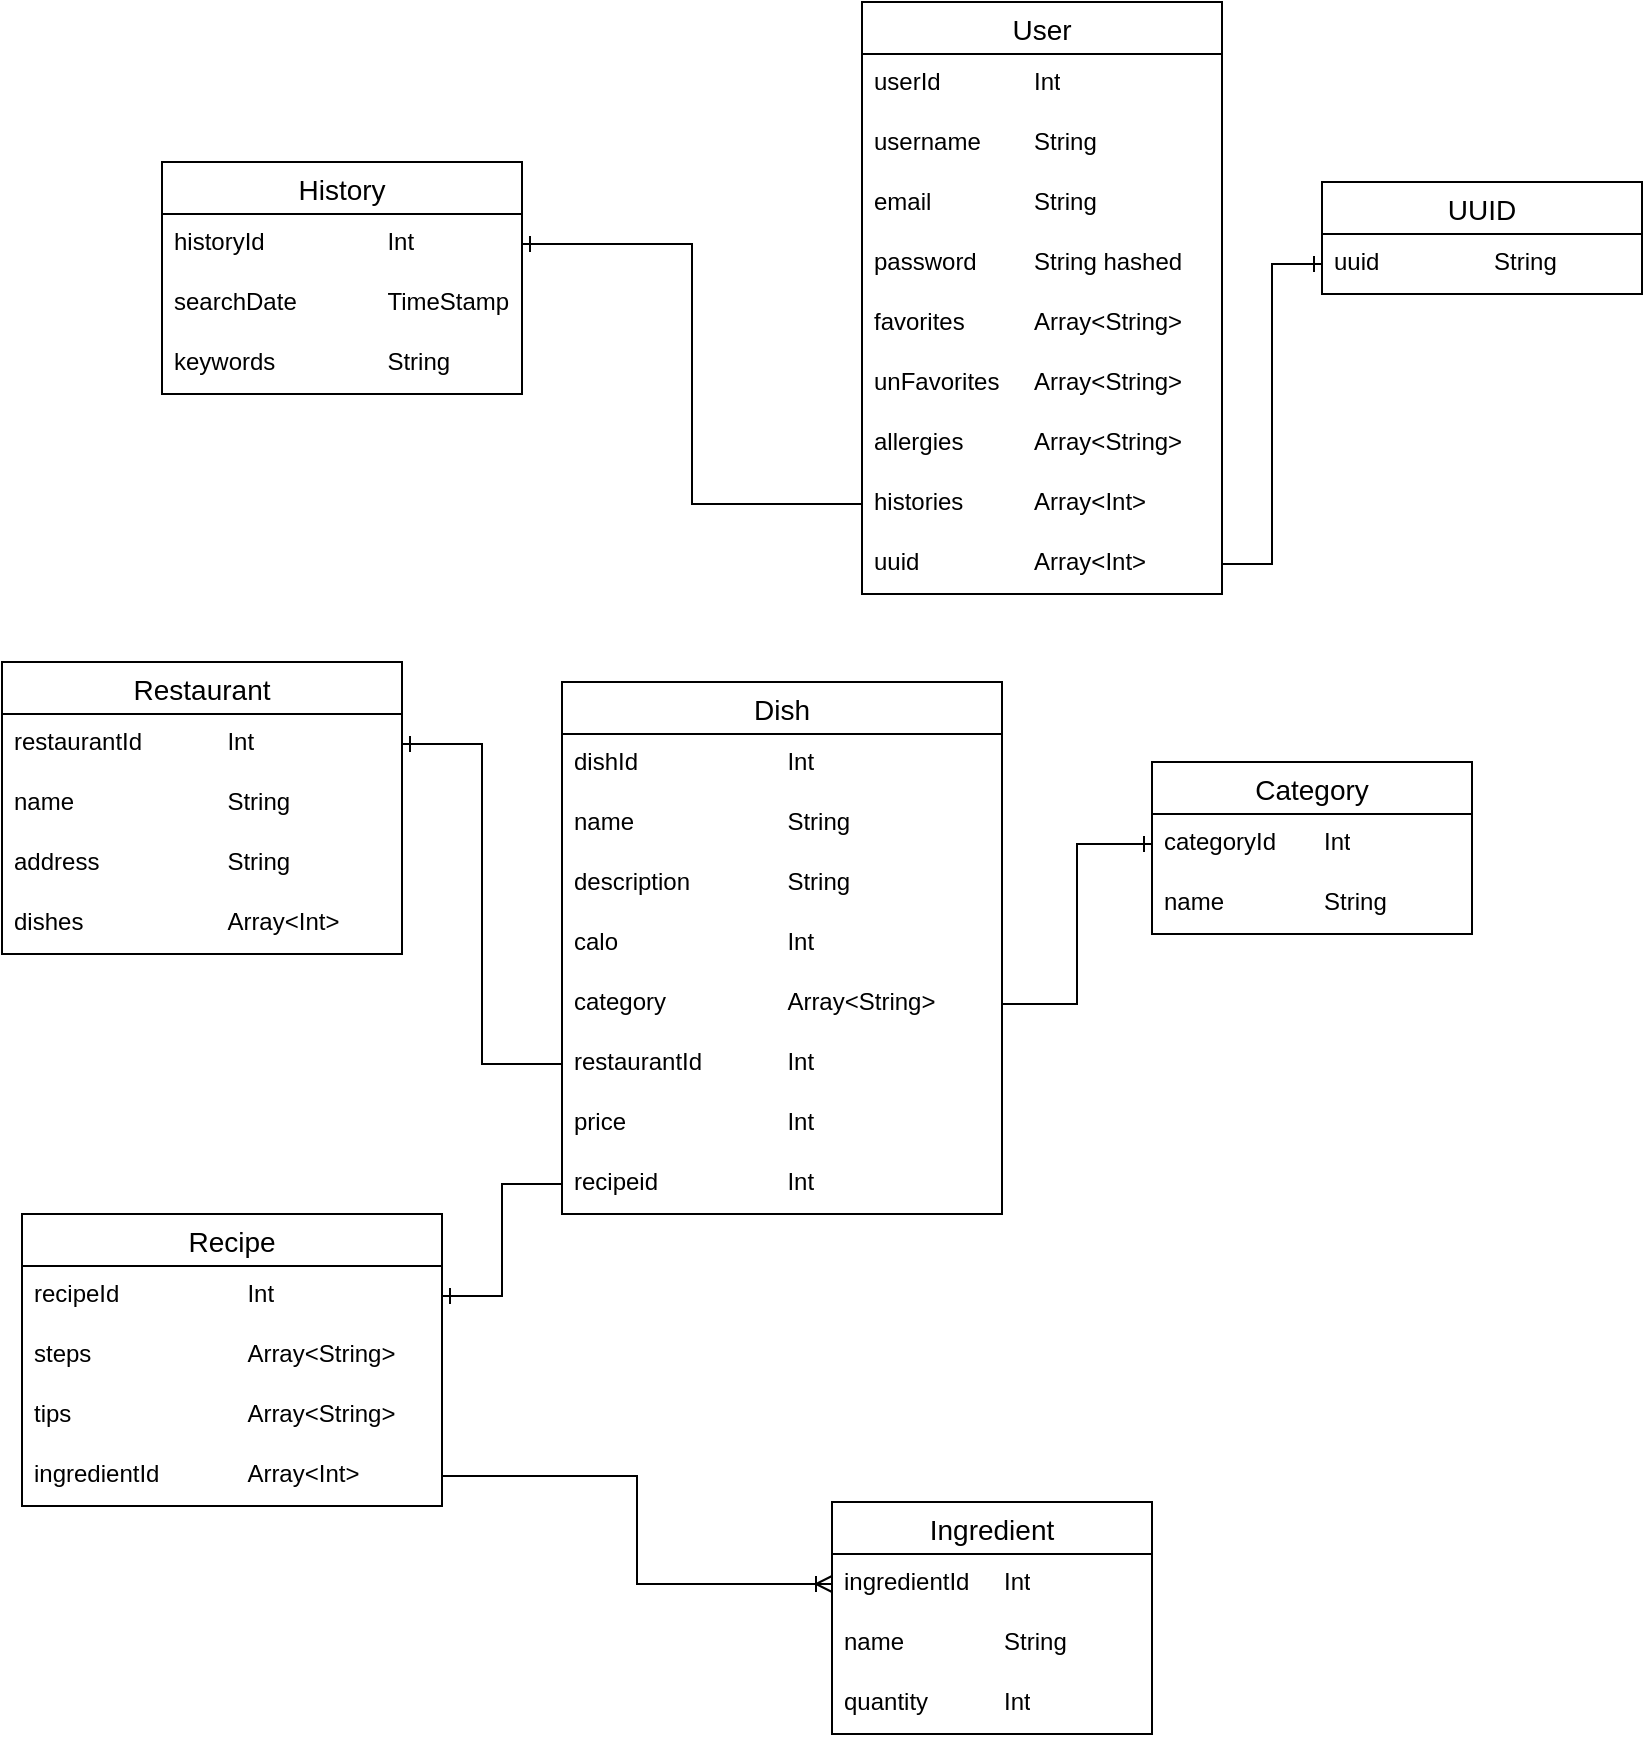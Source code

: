 <mxfile version="24.4.15" type="github">
  <diagram id="R2lEEEUBdFMjLlhIrx00" name="Page-1">
    <mxGraphModel dx="1026" dy="593" grid="1" gridSize="10" guides="1" tooltips="1" connect="1" arrows="1" fold="1" page="1" pageScale="1" pageWidth="850" pageHeight="1100" math="0" shadow="0" extFonts="Permanent Marker^https://fonts.googleapis.com/css?family=Permanent+Marker">
      <root>
        <mxCell id="0" />
        <mxCell id="1" parent="0" />
        <mxCell id="ynm2-Su02D72nQ_C_Wjo-33" value="Recipe" style="swimlane;fontStyle=0;childLayout=stackLayout;horizontal=1;startSize=26;horizontalStack=0;resizeParent=1;resizeParentMax=0;resizeLast=0;collapsible=1;marginBottom=0;align=center;fontSize=14;" parent="1" vertex="1">
          <mxGeometry x="20" y="656" width="210" height="146" as="geometry" />
        </mxCell>
        <mxCell id="ynm2-Su02D72nQ_C_Wjo-63" value="recipeId&amp;nbsp;&lt;span style=&quot;white-space: pre;&quot;&gt;&#x9;&lt;span style=&quot;white-space: pre;&quot;&gt;&#x9;&lt;/span&gt;&lt;span style=&quot;white-space: pre;&quot;&gt;&#x9;Int&lt;/span&gt;&lt;/span&gt;" style="text;strokeColor=none;fillColor=none;spacingLeft=4;spacingRight=4;overflow=hidden;rotatable=0;points=[[0,0.5],[1,0.5]];portConstraint=eastwest;fontSize=12;whiteSpace=wrap;html=1;" parent="ynm2-Su02D72nQ_C_Wjo-33" vertex="1">
          <mxGeometry y="26" width="210" height="30" as="geometry" />
        </mxCell>
        <mxCell id="ynm2-Su02D72nQ_C_Wjo-34" value="steps &lt;span style=&quot;white-space: pre;&quot;&gt;&#x9;&lt;span style=&quot;white-space: pre;&quot;&gt;&#x9;&lt;/span&gt;&lt;span style=&quot;white-space: pre;&quot;&gt;&#x9;&lt;/span&gt;&lt;/span&gt;Array&amp;lt;String&amp;gt;" style="text;strokeColor=none;fillColor=none;spacingLeft=4;spacingRight=4;overflow=hidden;rotatable=0;points=[[0,0.5],[1,0.5]];portConstraint=eastwest;fontSize=12;whiteSpace=wrap;html=1;" parent="ynm2-Su02D72nQ_C_Wjo-33" vertex="1">
          <mxGeometry y="56" width="210" height="30" as="geometry" />
        </mxCell>
        <mxCell id="ynm2-Su02D72nQ_C_Wjo-35" value="tips &lt;span style=&quot;white-space: pre;&quot;&gt;&#x9;&lt;/span&gt;&lt;span style=&quot;white-space: pre;&quot;&gt;&#x9;&lt;span style=&quot;white-space: pre;&quot;&gt;&#x9;&lt;/span&gt;&lt;span style=&quot;white-space: pre;&quot;&gt;&#x9;&lt;/span&gt;&lt;/span&gt;Array&amp;lt;String&amp;gt;" style="text;strokeColor=none;fillColor=none;spacingLeft=4;spacingRight=4;overflow=hidden;rotatable=0;points=[[0,0.5],[1,0.5]];portConstraint=eastwest;fontSize=12;whiteSpace=wrap;html=1;" parent="ynm2-Su02D72nQ_C_Wjo-33" vertex="1">
          <mxGeometry y="86" width="210" height="30" as="geometry" />
        </mxCell>
        <mxCell id="ynm2-Su02D72nQ_C_Wjo-36" value="ingredientId &lt;span style=&quot;white-space: pre;&quot;&gt;&#x9;&lt;/span&gt;&lt;span style=&quot;white-space: pre;&quot;&gt;&#x9;&lt;/span&gt;Array&amp;lt;Int&amp;gt;" style="text;strokeColor=none;fillColor=none;spacingLeft=4;spacingRight=4;overflow=hidden;rotatable=0;points=[[0,0.5],[1,0.5]];portConstraint=eastwest;fontSize=12;whiteSpace=wrap;html=1;" parent="ynm2-Su02D72nQ_C_Wjo-33" vertex="1">
          <mxGeometry y="116" width="210" height="30" as="geometry" />
        </mxCell>
        <mxCell id="ynm2-Su02D72nQ_C_Wjo-37" value="Restaurant" style="swimlane;fontStyle=0;childLayout=stackLayout;horizontal=1;startSize=26;horizontalStack=0;resizeParent=1;resizeParentMax=0;resizeLast=0;collapsible=1;marginBottom=0;align=center;fontSize=14;" parent="1" vertex="1">
          <mxGeometry x="10" y="380" width="200" height="146" as="geometry" />
        </mxCell>
        <mxCell id="ynm2-Su02D72nQ_C_Wjo-38" value="restaurantId&lt;span style=&quot;white-space: pre;&quot;&gt;&#x9;&lt;/span&gt;&lt;span style=&quot;white-space: pre;&quot;&gt;&#x9;Int&lt;/span&gt;" style="text;strokeColor=none;fillColor=none;spacingLeft=4;spacingRight=4;overflow=hidden;rotatable=0;points=[[0,0.5],[1,0.5]];portConstraint=eastwest;fontSize=12;whiteSpace=wrap;html=1;" parent="ynm2-Su02D72nQ_C_Wjo-37" vertex="1">
          <mxGeometry y="26" width="200" height="30" as="geometry" />
        </mxCell>
        <mxCell id="ynm2-Su02D72nQ_C_Wjo-39" value="name&lt;span style=&quot;white-space: pre;&quot;&gt;&#x9;&lt;/span&gt;&lt;span style=&quot;white-space: pre;&quot;&gt;&#x9;&lt;/span&gt;&lt;span style=&quot;white-space: pre;&quot;&gt;&#x9;String&lt;/span&gt;" style="text;strokeColor=none;fillColor=none;spacingLeft=4;spacingRight=4;overflow=hidden;rotatable=0;points=[[0,0.5],[1,0.5]];portConstraint=eastwest;fontSize=12;whiteSpace=wrap;html=1;" parent="ynm2-Su02D72nQ_C_Wjo-37" vertex="1">
          <mxGeometry y="56" width="200" height="30" as="geometry" />
        </mxCell>
        <mxCell id="ynm2-Su02D72nQ_C_Wjo-40" value="address&lt;span style=&quot;white-space: pre;&quot;&gt;&#x9;&lt;/span&gt;&lt;span style=&quot;white-space: pre;&quot;&gt;&#x9;&lt;/span&gt;&lt;span style=&quot;white-space: pre;&quot;&gt;&#x9;String&lt;/span&gt;" style="text;strokeColor=none;fillColor=none;spacingLeft=4;spacingRight=4;overflow=hidden;rotatable=0;points=[[0,0.5],[1,0.5]];portConstraint=eastwest;fontSize=12;whiteSpace=wrap;html=1;" parent="ynm2-Su02D72nQ_C_Wjo-37" vertex="1">
          <mxGeometry y="86" width="200" height="30" as="geometry" />
        </mxCell>
        <mxCell id="ynm2-Su02D72nQ_C_Wjo-51" value="dishes&lt;span style=&quot;white-space: pre;&quot;&gt;&#x9;&lt;/span&gt;&lt;span style=&quot;white-space: pre;&quot;&gt;&#x9;&lt;/span&gt;&lt;span style=&quot;white-space: pre;&quot;&gt;&#x9;Array&amp;lt;Int&amp;gt;&lt;/span&gt;" style="text;strokeColor=none;fillColor=none;spacingLeft=4;spacingRight=4;overflow=hidden;rotatable=0;points=[[0,0.5],[1,0.5]];portConstraint=eastwest;fontSize=12;whiteSpace=wrap;html=1;" parent="ynm2-Su02D72nQ_C_Wjo-37" vertex="1">
          <mxGeometry y="116" width="200" height="30" as="geometry" />
        </mxCell>
        <mxCell id="ynm2-Su02D72nQ_C_Wjo-42" value="Category" style="swimlane;fontStyle=0;childLayout=stackLayout;horizontal=1;startSize=26;horizontalStack=0;resizeParent=1;resizeParentMax=0;resizeLast=0;collapsible=1;marginBottom=0;align=center;fontSize=14;" parent="1" vertex="1">
          <mxGeometry x="585" y="430" width="160" height="86" as="geometry" />
        </mxCell>
        <mxCell id="ynm2-Su02D72nQ_C_Wjo-43" value="categoryId&lt;span style=&quot;white-space: pre;&quot;&gt;&#x9;Int&lt;/span&gt;" style="text;strokeColor=none;fillColor=none;spacingLeft=4;spacingRight=4;overflow=hidden;rotatable=0;points=[[0,0.5],[1,0.5]];portConstraint=eastwest;fontSize=12;whiteSpace=wrap;html=1;" parent="ynm2-Su02D72nQ_C_Wjo-42" vertex="1">
          <mxGeometry y="26" width="160" height="30" as="geometry" />
        </mxCell>
        <mxCell id="ynm2-Su02D72nQ_C_Wjo-44" value="name&lt;span style=&quot;white-space: pre;&quot;&gt;&#x9;&lt;/span&gt;&lt;span style=&quot;white-space: pre;&quot;&gt;&#x9;String&lt;/span&gt;" style="text;strokeColor=none;fillColor=none;spacingLeft=4;spacingRight=4;overflow=hidden;rotatable=0;points=[[0,0.5],[1,0.5]];portConstraint=eastwest;fontSize=12;whiteSpace=wrap;html=1;" parent="ynm2-Su02D72nQ_C_Wjo-42" vertex="1">
          <mxGeometry y="56" width="160" height="30" as="geometry" />
        </mxCell>
        <mxCell id="ynm2-Su02D72nQ_C_Wjo-46" value="Ingredient" style="swimlane;fontStyle=0;childLayout=stackLayout;horizontal=1;startSize=26;horizontalStack=0;resizeParent=1;resizeParentMax=0;resizeLast=0;collapsible=1;marginBottom=0;align=center;fontSize=14;" parent="1" vertex="1">
          <mxGeometry x="425" y="800" width="160" height="116" as="geometry" />
        </mxCell>
        <mxCell id="ynm2-Su02D72nQ_C_Wjo-47" value="ingredientId&amp;nbsp;&lt;span style=&quot;white-space: pre;&quot;&gt;&#x9;Int&lt;/span&gt;" style="text;strokeColor=none;fillColor=none;spacingLeft=4;spacingRight=4;overflow=hidden;rotatable=0;points=[[0,0.5],[1,0.5]];portConstraint=eastwest;fontSize=12;whiteSpace=wrap;html=1;" parent="ynm2-Su02D72nQ_C_Wjo-46" vertex="1">
          <mxGeometry y="26" width="160" height="30" as="geometry" />
        </mxCell>
        <mxCell id="ynm2-Su02D72nQ_C_Wjo-48" value="name&lt;span style=&quot;white-space: pre;&quot;&gt;&#x9;&lt;/span&gt;&lt;span style=&quot;white-space: pre;&quot;&gt;&#x9;String&lt;/span&gt;" style="text;strokeColor=none;fillColor=none;spacingLeft=4;spacingRight=4;overflow=hidden;rotatable=0;points=[[0,0.5],[1,0.5]];portConstraint=eastwest;fontSize=12;whiteSpace=wrap;html=1;" parent="ynm2-Su02D72nQ_C_Wjo-46" vertex="1">
          <mxGeometry y="56" width="160" height="30" as="geometry" />
        </mxCell>
        <mxCell id="ynm2-Su02D72nQ_C_Wjo-49" value="quantity&lt;span style=&quot;white-space: pre;&quot;&gt;&#x9;&lt;/span&gt;&lt;span style=&quot;white-space: pre;&quot;&gt;&#x9;Int&lt;/span&gt;" style="text;strokeColor=none;fillColor=none;spacingLeft=4;spacingRight=4;overflow=hidden;rotatable=0;points=[[0,0.5],[1,0.5]];portConstraint=eastwest;fontSize=12;whiteSpace=wrap;html=1;" parent="ynm2-Su02D72nQ_C_Wjo-46" vertex="1">
          <mxGeometry y="86" width="160" height="30" as="geometry" />
        </mxCell>
        <mxCell id="ynm2-Su02D72nQ_C_Wjo-50" style="edgeStyle=orthogonalEdgeStyle;rounded=0;orthogonalLoop=1;jettySize=auto;html=1;exitX=1;exitY=0.5;exitDx=0;exitDy=0;entryX=0;entryY=0.5;entryDx=0;entryDy=0;endArrow=ERoneToMany;endFill=0;" parent="1" source="ynm2-Su02D72nQ_C_Wjo-36" target="ynm2-Su02D72nQ_C_Wjo-47" edge="1">
          <mxGeometry relative="1" as="geometry" />
        </mxCell>
        <mxCell id="ynm2-Su02D72nQ_C_Wjo-52" value="Dish" style="swimlane;fontStyle=0;childLayout=stackLayout;horizontal=1;startSize=26;horizontalStack=0;resizeParent=1;resizeParentMax=0;resizeLast=0;collapsible=1;marginBottom=0;align=center;fontSize=14;" parent="1" vertex="1">
          <mxGeometry x="290" y="390" width="220" height="266" as="geometry" />
        </mxCell>
        <mxCell id="ynm2-Su02D72nQ_C_Wjo-53" value="dishId&lt;span style=&quot;white-space: pre;&quot;&gt;&#x9;&lt;/span&gt;&lt;span style=&quot;white-space: pre;&quot;&gt;&#x9;&lt;/span&gt;&lt;span style=&quot;white-space: pre;&quot;&gt;&#x9;Int&lt;/span&gt;" style="text;strokeColor=none;fillColor=none;spacingLeft=4;spacingRight=4;overflow=hidden;rotatable=0;points=[[0,0.5],[1,0.5]];portConstraint=eastwest;fontSize=12;whiteSpace=wrap;html=1;" parent="ynm2-Su02D72nQ_C_Wjo-52" vertex="1">
          <mxGeometry y="26" width="220" height="30" as="geometry" />
        </mxCell>
        <mxCell id="ynm2-Su02D72nQ_C_Wjo-54" value="name&lt;span style=&quot;white-space: pre;&quot;&gt;&#x9;&lt;/span&gt;&lt;span style=&quot;white-space: pre;&quot;&gt;&#x9;&lt;/span&gt;&lt;span style=&quot;white-space: pre;&quot;&gt;&#x9;String&lt;/span&gt;" style="text;strokeColor=none;fillColor=none;spacingLeft=4;spacingRight=4;overflow=hidden;rotatable=0;points=[[0,0.5],[1,0.5]];portConstraint=eastwest;fontSize=12;whiteSpace=wrap;html=1;" parent="ynm2-Su02D72nQ_C_Wjo-52" vertex="1">
          <mxGeometry y="56" width="220" height="30" as="geometry" />
        </mxCell>
        <mxCell id="ynm2-Su02D72nQ_C_Wjo-55" value="description&lt;span style=&quot;white-space: pre;&quot;&gt;&#x9;&lt;/span&gt;&lt;span style=&quot;white-space: pre;&quot;&gt;&#x9;String&lt;/span&gt;" style="text;strokeColor=none;fillColor=none;spacingLeft=4;spacingRight=4;overflow=hidden;rotatable=0;points=[[0,0.5],[1,0.5]];portConstraint=eastwest;fontSize=12;whiteSpace=wrap;html=1;" parent="ynm2-Su02D72nQ_C_Wjo-52" vertex="1">
          <mxGeometry y="86" width="220" height="30" as="geometry" />
        </mxCell>
        <mxCell id="ynm2-Su02D72nQ_C_Wjo-56" value="calo&lt;span style=&quot;white-space: pre;&quot;&gt;&#x9;&lt;/span&gt;&lt;span style=&quot;white-space: pre;&quot;&gt;&#x9;&lt;/span&gt;&lt;span style=&quot;white-space: pre;&quot;&gt;&#x9;&lt;/span&gt;&lt;span style=&quot;white-space: pre;&quot;&gt;&#x9;Int&lt;/span&gt;" style="text;strokeColor=none;fillColor=none;spacingLeft=4;spacingRight=4;overflow=hidden;rotatable=0;points=[[0,0.5],[1,0.5]];portConstraint=eastwest;fontSize=12;whiteSpace=wrap;html=1;" parent="ynm2-Su02D72nQ_C_Wjo-52" vertex="1">
          <mxGeometry y="116" width="220" height="30" as="geometry" />
        </mxCell>
        <mxCell id="ynm2-Su02D72nQ_C_Wjo-57" value="category&lt;span style=&quot;white-space: pre;&quot;&gt;&#x9;&lt;/span&gt;&lt;span style=&quot;white-space: pre;&quot;&gt;&#x9;&lt;span style=&quot;white-space: pre;&quot;&gt;&#x9;Array&amp;lt;String&amp;gt;&lt;/span&gt;&lt;/span&gt;" style="text;strokeColor=none;fillColor=none;spacingLeft=4;spacingRight=4;overflow=hidden;rotatable=0;points=[[0,0.5],[1,0.5]];portConstraint=eastwest;fontSize=12;whiteSpace=wrap;html=1;" parent="ynm2-Su02D72nQ_C_Wjo-52" vertex="1">
          <mxGeometry y="146" width="220" height="30" as="geometry" />
        </mxCell>
        <mxCell id="ynm2-Su02D72nQ_C_Wjo-58" value="restaurantId&lt;span style=&quot;white-space: pre;&quot;&gt;&#x9;&lt;/span&gt;&lt;span style=&quot;white-space: pre;&quot;&gt;&#x9;Int&lt;/span&gt;" style="text;strokeColor=none;fillColor=none;spacingLeft=4;spacingRight=4;overflow=hidden;rotatable=0;points=[[0,0.5],[1,0.5]];portConstraint=eastwest;fontSize=12;whiteSpace=wrap;html=1;" parent="ynm2-Su02D72nQ_C_Wjo-52" vertex="1">
          <mxGeometry y="176" width="220" height="30" as="geometry" />
        </mxCell>
        <mxCell id="ynm2-Su02D72nQ_C_Wjo-61" value="price&lt;span style=&quot;white-space: pre;&quot;&gt;&#x9;&lt;/span&gt;&lt;span style=&quot;white-space: pre;&quot;&gt;&#x9;&lt;span style=&quot;white-space: pre;&quot;&gt;&#x9;&lt;/span&gt;Int&lt;/span&gt;" style="text;strokeColor=none;fillColor=none;spacingLeft=4;spacingRight=4;overflow=hidden;rotatable=0;points=[[0,0.5],[1,0.5]];portConstraint=eastwest;fontSize=12;whiteSpace=wrap;html=1;" parent="ynm2-Su02D72nQ_C_Wjo-52" vertex="1">
          <mxGeometry y="206" width="220" height="30" as="geometry" />
        </mxCell>
        <mxCell id="ynm2-Su02D72nQ_C_Wjo-62" value="recipeid&lt;span style=&quot;white-space: pre;&quot;&gt;&#x9;&lt;/span&gt;&lt;span style=&quot;white-space: pre;&quot;&gt;&#x9;&lt;span style=&quot;white-space: pre;&quot;&gt;&#x9;&lt;/span&gt;Int&lt;/span&gt;" style="text;strokeColor=none;fillColor=none;spacingLeft=4;spacingRight=4;overflow=hidden;rotatable=0;points=[[0,0.5],[1,0.5]];portConstraint=eastwest;fontSize=12;whiteSpace=wrap;html=1;" parent="ynm2-Su02D72nQ_C_Wjo-52" vertex="1">
          <mxGeometry y="236" width="220" height="30" as="geometry" />
        </mxCell>
        <mxCell id="ynm2-Su02D72nQ_C_Wjo-59" style="edgeStyle=orthogonalEdgeStyle;rounded=0;orthogonalLoop=1;jettySize=auto;html=1;exitX=0;exitY=0.5;exitDx=0;exitDy=0;entryX=1;entryY=0.5;entryDx=0;entryDy=0;endArrow=ERone;endFill=0;" parent="1" source="ynm2-Su02D72nQ_C_Wjo-58" target="ynm2-Su02D72nQ_C_Wjo-38" edge="1">
          <mxGeometry relative="1" as="geometry" />
        </mxCell>
        <mxCell id="ynm2-Su02D72nQ_C_Wjo-64" style="edgeStyle=orthogonalEdgeStyle;rounded=0;orthogonalLoop=1;jettySize=auto;html=1;exitX=0;exitY=0.5;exitDx=0;exitDy=0;entryX=1;entryY=0.5;entryDx=0;entryDy=0;endArrow=ERone;endFill=0;" parent="1" source="ynm2-Su02D72nQ_C_Wjo-62" target="ynm2-Su02D72nQ_C_Wjo-63" edge="1">
          <mxGeometry relative="1" as="geometry" />
        </mxCell>
        <mxCell id="ynm2-Su02D72nQ_C_Wjo-65" value="History" style="swimlane;fontStyle=0;childLayout=stackLayout;horizontal=1;startSize=26;horizontalStack=0;resizeParent=1;resizeParentMax=0;resizeLast=0;collapsible=1;marginBottom=0;align=center;fontSize=14;" parent="1" vertex="1">
          <mxGeometry x="90" y="130" width="180" height="116" as="geometry" />
        </mxCell>
        <mxCell id="ynm2-Su02D72nQ_C_Wjo-66" value="historyId&lt;span style=&quot;white-space: pre;&quot;&gt;&#x9;&lt;/span&gt;&lt;span style=&quot;white-space: pre;&quot;&gt;&#x9;&lt;/span&gt;&lt;span style=&quot;white-space: pre;&quot;&gt;&#x9;Int&lt;/span&gt;" style="text;strokeColor=none;fillColor=none;spacingLeft=4;spacingRight=4;overflow=hidden;rotatable=0;points=[[0,0.5],[1,0.5]];portConstraint=eastwest;fontSize=12;whiteSpace=wrap;html=1;" parent="ynm2-Su02D72nQ_C_Wjo-65" vertex="1">
          <mxGeometry y="26" width="180" height="30" as="geometry" />
        </mxCell>
        <mxCell id="ynm2-Su02D72nQ_C_Wjo-67" value="searchDate&lt;span style=&quot;white-space: pre;&quot;&gt;&#x9;&lt;/span&gt;&lt;span style=&quot;white-space: pre;&quot;&gt;&#x9;TimeStamp&lt;/span&gt;" style="text;strokeColor=none;fillColor=none;spacingLeft=4;spacingRight=4;overflow=hidden;rotatable=0;points=[[0,0.5],[1,0.5]];portConstraint=eastwest;fontSize=12;whiteSpace=wrap;html=1;" parent="ynm2-Su02D72nQ_C_Wjo-65" vertex="1">
          <mxGeometry y="56" width="180" height="30" as="geometry" />
        </mxCell>
        <mxCell id="ynm2-Su02D72nQ_C_Wjo-68" value="keywords&lt;span style=&quot;white-space: pre;&quot;&gt;&#x9;&lt;/span&gt;&lt;span style=&quot;white-space: pre;&quot;&gt;&#x9;&lt;/span&gt;&lt;span style=&quot;white-space: pre;&quot;&gt;&#x9;String&lt;/span&gt;" style="text;strokeColor=none;fillColor=none;spacingLeft=4;spacingRight=4;overflow=hidden;rotatable=0;points=[[0,0.5],[1,0.5]];portConstraint=eastwest;fontSize=12;whiteSpace=wrap;html=1;" parent="ynm2-Su02D72nQ_C_Wjo-65" vertex="1">
          <mxGeometry y="86" width="180" height="30" as="geometry" />
        </mxCell>
        <mxCell id="ynm2-Su02D72nQ_C_Wjo-69" value="User" style="swimlane;fontStyle=0;childLayout=stackLayout;horizontal=1;startSize=26;horizontalStack=0;resizeParent=1;resizeParentMax=0;resizeLast=0;collapsible=1;marginBottom=0;align=center;fontSize=14;" parent="1" vertex="1">
          <mxGeometry x="440" y="50" width="180" height="296" as="geometry" />
        </mxCell>
        <mxCell id="ynm2-Su02D72nQ_C_Wjo-70" value="userId&lt;span style=&quot;white-space: pre;&quot;&gt;&#x9;&lt;/span&gt;&lt;span style=&quot;white-space: pre;&quot;&gt;&#x9;Int&lt;/span&gt;" style="text;strokeColor=none;fillColor=none;spacingLeft=4;spacingRight=4;overflow=hidden;rotatable=0;points=[[0,0.5],[1,0.5]];portConstraint=eastwest;fontSize=12;whiteSpace=wrap;html=1;" parent="ynm2-Su02D72nQ_C_Wjo-69" vertex="1">
          <mxGeometry y="26" width="180" height="30" as="geometry" />
        </mxCell>
        <mxCell id="ynm2-Su02D72nQ_C_Wjo-71" value="username&lt;span style=&quot;white-space: pre;&quot;&gt;&#x9;String&lt;/span&gt;" style="text;strokeColor=none;fillColor=none;spacingLeft=4;spacingRight=4;overflow=hidden;rotatable=0;points=[[0,0.5],[1,0.5]];portConstraint=eastwest;fontSize=12;whiteSpace=wrap;html=1;" parent="ynm2-Su02D72nQ_C_Wjo-69" vertex="1">
          <mxGeometry y="56" width="180" height="30" as="geometry" />
        </mxCell>
        <mxCell id="ynm2-Su02D72nQ_C_Wjo-72" value="email&lt;span style=&quot;white-space: pre;&quot;&gt;&#x9;&lt;/span&gt;&lt;span style=&quot;white-space: pre;&quot;&gt;&#x9;String&lt;/span&gt;" style="text;strokeColor=none;fillColor=none;spacingLeft=4;spacingRight=4;overflow=hidden;rotatable=0;points=[[0,0.5],[1,0.5]];portConstraint=eastwest;fontSize=12;whiteSpace=wrap;html=1;" parent="ynm2-Su02D72nQ_C_Wjo-69" vertex="1">
          <mxGeometry y="86" width="180" height="30" as="geometry" />
        </mxCell>
        <mxCell id="ynm2-Su02D72nQ_C_Wjo-76" value="password&lt;span style=&quot;white-space: pre;&quot;&gt;&#x9;&lt;/span&gt;&lt;span style=&quot;white-space: pre;&quot;&gt;&#x9;String hashed&lt;/span&gt;" style="text;strokeColor=none;fillColor=none;spacingLeft=4;spacingRight=4;overflow=hidden;rotatable=0;points=[[0,0.5],[1,0.5]];portConstraint=eastwest;fontSize=12;whiteSpace=wrap;html=1;" parent="ynm2-Su02D72nQ_C_Wjo-69" vertex="1">
          <mxGeometry y="116" width="180" height="30" as="geometry" />
        </mxCell>
        <mxCell id="ynm2-Su02D72nQ_C_Wjo-77" value="favorites&lt;span style=&quot;white-space: pre;&quot;&gt;&#x9;&lt;/span&gt;&lt;span style=&quot;white-space: pre;&quot;&gt;&#x9;Array&amp;lt;String&amp;gt;&lt;/span&gt;" style="text;strokeColor=none;fillColor=none;spacingLeft=4;spacingRight=4;overflow=hidden;rotatable=0;points=[[0,0.5],[1,0.5]];portConstraint=eastwest;fontSize=12;whiteSpace=wrap;html=1;" parent="ynm2-Su02D72nQ_C_Wjo-69" vertex="1">
          <mxGeometry y="146" width="180" height="30" as="geometry" />
        </mxCell>
        <mxCell id="ynm2-Su02D72nQ_C_Wjo-78" value="unFavorites&lt;span style=&quot;white-space: pre;&quot;&gt;&#x9;Array&amp;lt;String&amp;gt;&lt;/span&gt;" style="text;strokeColor=none;fillColor=none;spacingLeft=4;spacingRight=4;overflow=hidden;rotatable=0;points=[[0,0.5],[1,0.5]];portConstraint=eastwest;fontSize=12;whiteSpace=wrap;html=1;" parent="ynm2-Su02D72nQ_C_Wjo-69" vertex="1">
          <mxGeometry y="176" width="180" height="30" as="geometry" />
        </mxCell>
        <mxCell id="ynm2-Su02D72nQ_C_Wjo-79" value="allergies&lt;span style=&quot;white-space: pre;&quot;&gt;&#x9;&lt;/span&gt;&lt;span style=&quot;white-space: pre;&quot;&gt;&#x9;Array&amp;lt;String&amp;gt;&lt;/span&gt;" style="text;strokeColor=none;fillColor=none;spacingLeft=4;spacingRight=4;overflow=hidden;rotatable=0;points=[[0,0.5],[1,0.5]];portConstraint=eastwest;fontSize=12;whiteSpace=wrap;html=1;" parent="ynm2-Su02D72nQ_C_Wjo-69" vertex="1">
          <mxGeometry y="206" width="180" height="30" as="geometry" />
        </mxCell>
        <mxCell id="ynm2-Su02D72nQ_C_Wjo-80" value="histories&lt;span style=&quot;white-space: pre;&quot;&gt;&#x9;&lt;span style=&quot;white-space: pre;&quot;&gt;&#x9;&lt;/span&gt;Array&amp;lt;Int&amp;gt;&lt;/span&gt;" style="text;strokeColor=none;fillColor=none;spacingLeft=4;spacingRight=4;overflow=hidden;rotatable=0;points=[[0,0.5],[1,0.5]];portConstraint=eastwest;fontSize=12;whiteSpace=wrap;html=1;" parent="ynm2-Su02D72nQ_C_Wjo-69" vertex="1">
          <mxGeometry y="236" width="180" height="30" as="geometry" />
        </mxCell>
        <mxCell id="ynm2-Su02D72nQ_C_Wjo-87" value="uuid&lt;span style=&quot;white-space: pre;&quot;&gt;&#x9;&lt;span style=&quot;white-space: pre;&quot;&gt;&#x9;&lt;span style=&quot;white-space: pre;&quot;&gt;&#x9;&lt;/span&gt;&lt;/span&gt;Array&amp;lt;Int&amp;gt;&lt;/span&gt;" style="text;strokeColor=none;fillColor=none;spacingLeft=4;spacingRight=4;overflow=hidden;rotatable=0;points=[[0,0.5],[1,0.5]];portConstraint=eastwest;fontSize=12;whiteSpace=wrap;html=1;" parent="ynm2-Su02D72nQ_C_Wjo-69" vertex="1">
          <mxGeometry y="266" width="180" height="30" as="geometry" />
        </mxCell>
        <mxCell id="ynm2-Su02D72nQ_C_Wjo-75" style="edgeStyle=orthogonalEdgeStyle;rounded=0;orthogonalLoop=1;jettySize=auto;html=1;exitX=1;exitY=0.5;exitDx=0;exitDy=0;entryX=0;entryY=0.5;entryDx=0;entryDy=0;endArrow=ERone;endFill=0;" parent="1" source="ynm2-Su02D72nQ_C_Wjo-57" target="ynm2-Su02D72nQ_C_Wjo-43" edge="1">
          <mxGeometry relative="1" as="geometry" />
        </mxCell>
        <mxCell id="ynm2-Su02D72nQ_C_Wjo-82" style="edgeStyle=orthogonalEdgeStyle;rounded=0;orthogonalLoop=1;jettySize=auto;html=1;exitX=0;exitY=0.5;exitDx=0;exitDy=0;entryX=1;entryY=0.5;entryDx=0;entryDy=0;endArrow=ERone;endFill=0;" parent="1" source="ynm2-Su02D72nQ_C_Wjo-80" target="ynm2-Su02D72nQ_C_Wjo-66" edge="1">
          <mxGeometry relative="1" as="geometry" />
        </mxCell>
        <mxCell id="ynm2-Su02D72nQ_C_Wjo-83" value="UUID" style="swimlane;fontStyle=0;childLayout=stackLayout;horizontal=1;startSize=26;horizontalStack=0;resizeParent=1;resizeParentMax=0;resizeLast=0;collapsible=1;marginBottom=0;align=center;fontSize=14;" parent="1" vertex="1">
          <mxGeometry x="670" y="140" width="160" height="56" as="geometry" />
        </mxCell>
        <mxCell id="ynm2-Su02D72nQ_C_Wjo-84" value="uuid&lt;span style=&quot;white-space: pre;&quot;&gt;&#x9;&lt;/span&gt;&lt;span style=&quot;white-space: pre;&quot;&gt;&#x9;&lt;/span&gt;&lt;span style=&quot;white-space: pre;&quot;&gt;&#x9;String&lt;/span&gt;" style="text;strokeColor=none;fillColor=none;spacingLeft=4;spacingRight=4;overflow=hidden;rotatable=0;points=[[0,0.5],[1,0.5]];portConstraint=eastwest;fontSize=12;whiteSpace=wrap;html=1;" parent="ynm2-Su02D72nQ_C_Wjo-83" vertex="1">
          <mxGeometry y="26" width="160" height="30" as="geometry" />
        </mxCell>
        <mxCell id="ynm2-Su02D72nQ_C_Wjo-88" style="edgeStyle=orthogonalEdgeStyle;rounded=0;orthogonalLoop=1;jettySize=auto;html=1;exitX=1;exitY=0.5;exitDx=0;exitDy=0;entryX=0;entryY=0.5;entryDx=0;entryDy=0;endArrow=ERone;endFill=0;" parent="1" source="ynm2-Su02D72nQ_C_Wjo-87" target="ynm2-Su02D72nQ_C_Wjo-84" edge="1">
          <mxGeometry relative="1" as="geometry" />
        </mxCell>
      </root>
    </mxGraphModel>
  </diagram>
</mxfile>
